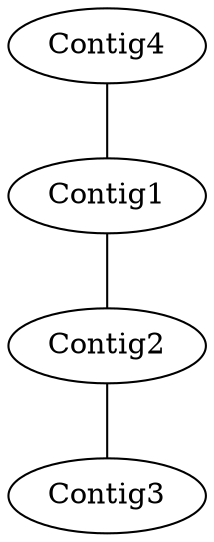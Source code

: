 strict graph "" {
Contig2;
Contig3;
Contig1;
Contig4;
Contig2 -- Contig3;
Contig1 -- Contig2;
Contig4 -- Contig1;
}
